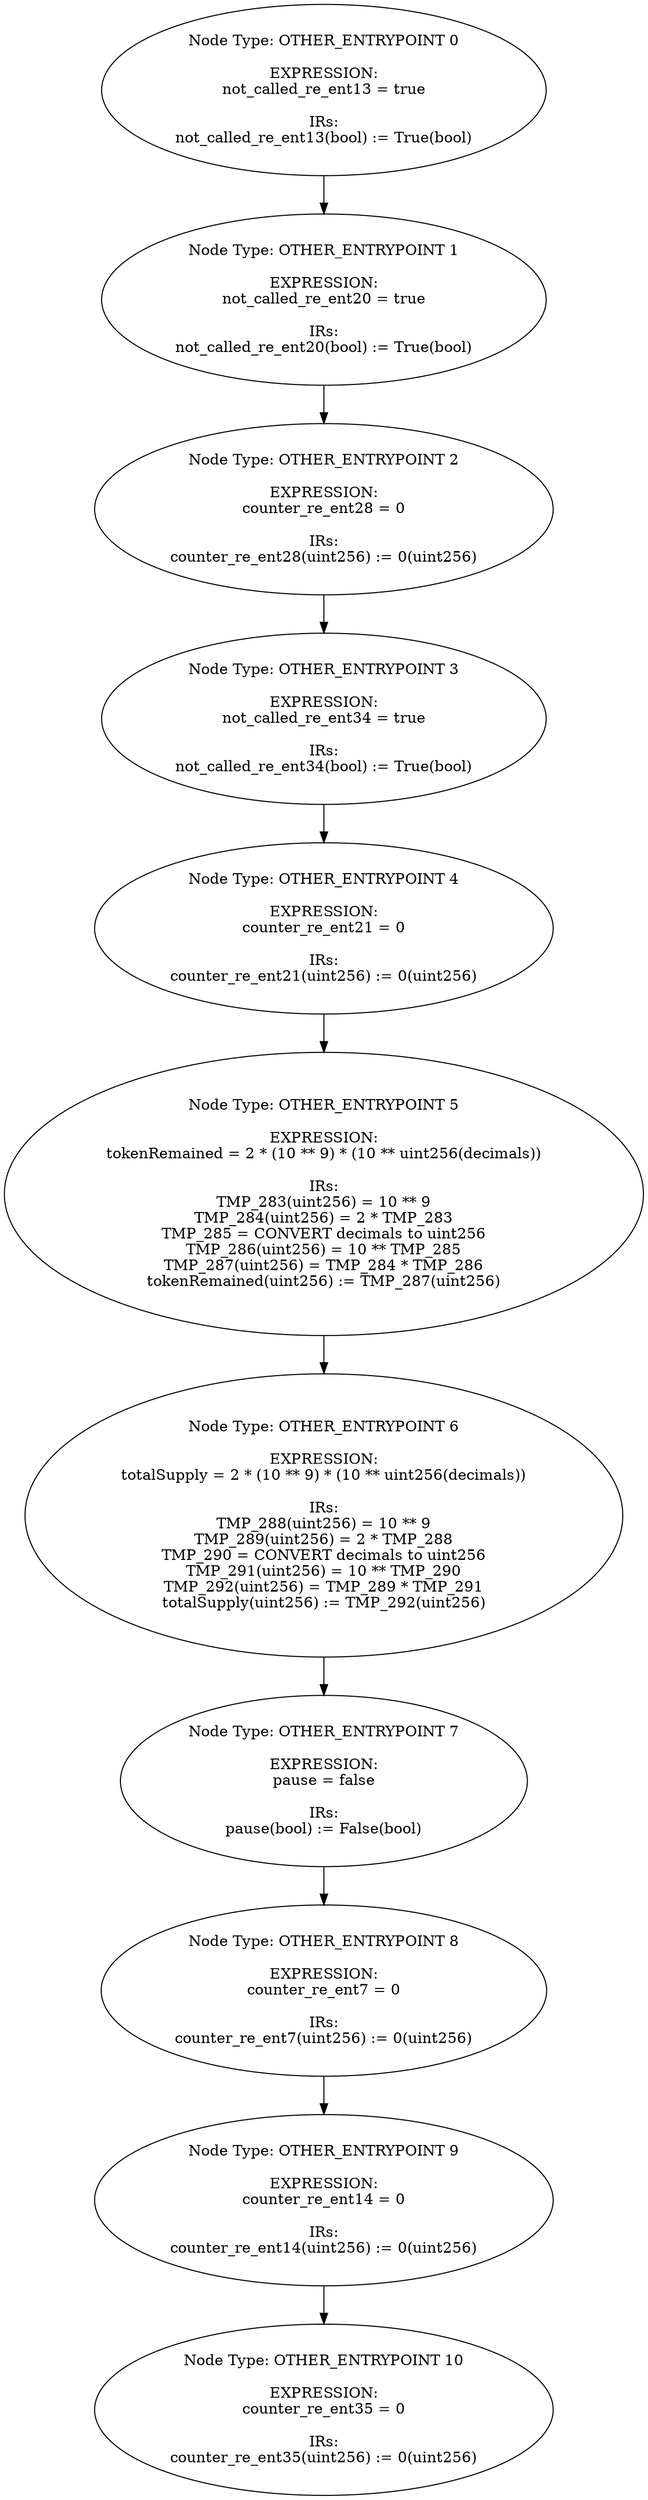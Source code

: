 digraph{
0[label="Node Type: OTHER_ENTRYPOINT 0

EXPRESSION:
not_called_re_ent13 = true

IRs:
not_called_re_ent13(bool) := True(bool)"];
0->1;
1[label="Node Type: OTHER_ENTRYPOINT 1

EXPRESSION:
not_called_re_ent20 = true

IRs:
not_called_re_ent20(bool) := True(bool)"];
1->2;
2[label="Node Type: OTHER_ENTRYPOINT 2

EXPRESSION:
counter_re_ent28 = 0

IRs:
counter_re_ent28(uint256) := 0(uint256)"];
2->3;
3[label="Node Type: OTHER_ENTRYPOINT 3

EXPRESSION:
not_called_re_ent34 = true

IRs:
not_called_re_ent34(bool) := True(bool)"];
3->4;
4[label="Node Type: OTHER_ENTRYPOINT 4

EXPRESSION:
counter_re_ent21 = 0

IRs:
counter_re_ent21(uint256) := 0(uint256)"];
4->5;
5[label="Node Type: OTHER_ENTRYPOINT 5

EXPRESSION:
tokenRemained = 2 * (10 ** 9) * (10 ** uint256(decimals))

IRs:
TMP_283(uint256) = 10 ** 9
TMP_284(uint256) = 2 * TMP_283
TMP_285 = CONVERT decimals to uint256
TMP_286(uint256) = 10 ** TMP_285
TMP_287(uint256) = TMP_284 * TMP_286
tokenRemained(uint256) := TMP_287(uint256)"];
5->6;
6[label="Node Type: OTHER_ENTRYPOINT 6

EXPRESSION:
totalSupply = 2 * (10 ** 9) * (10 ** uint256(decimals))

IRs:
TMP_288(uint256) = 10 ** 9
TMP_289(uint256) = 2 * TMP_288
TMP_290 = CONVERT decimals to uint256
TMP_291(uint256) = 10 ** TMP_290
TMP_292(uint256) = TMP_289 * TMP_291
totalSupply(uint256) := TMP_292(uint256)"];
6->7;
7[label="Node Type: OTHER_ENTRYPOINT 7

EXPRESSION:
pause = false

IRs:
pause(bool) := False(bool)"];
7->8;
8[label="Node Type: OTHER_ENTRYPOINT 8

EXPRESSION:
counter_re_ent7 = 0

IRs:
counter_re_ent7(uint256) := 0(uint256)"];
8->9;
9[label="Node Type: OTHER_ENTRYPOINT 9

EXPRESSION:
counter_re_ent14 = 0

IRs:
counter_re_ent14(uint256) := 0(uint256)"];
9->10;
10[label="Node Type: OTHER_ENTRYPOINT 10

EXPRESSION:
counter_re_ent35 = 0

IRs:
counter_re_ent35(uint256) := 0(uint256)"];
}
